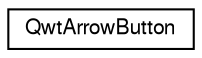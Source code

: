 digraph G
{
  edge [fontname="FreeSans",fontsize="10",labelfontname="FreeSans",labelfontsize="10"];
  node [fontname="FreeSans",fontsize="10",shape=record];
  rankdir="LR";
  Node1 [label="QwtArrowButton",height=0.2,width=0.4,color="black", fillcolor="white", style="filled",URL="$class_qwt_arrow_button.html",tooltip="Arrow Button."];
}
